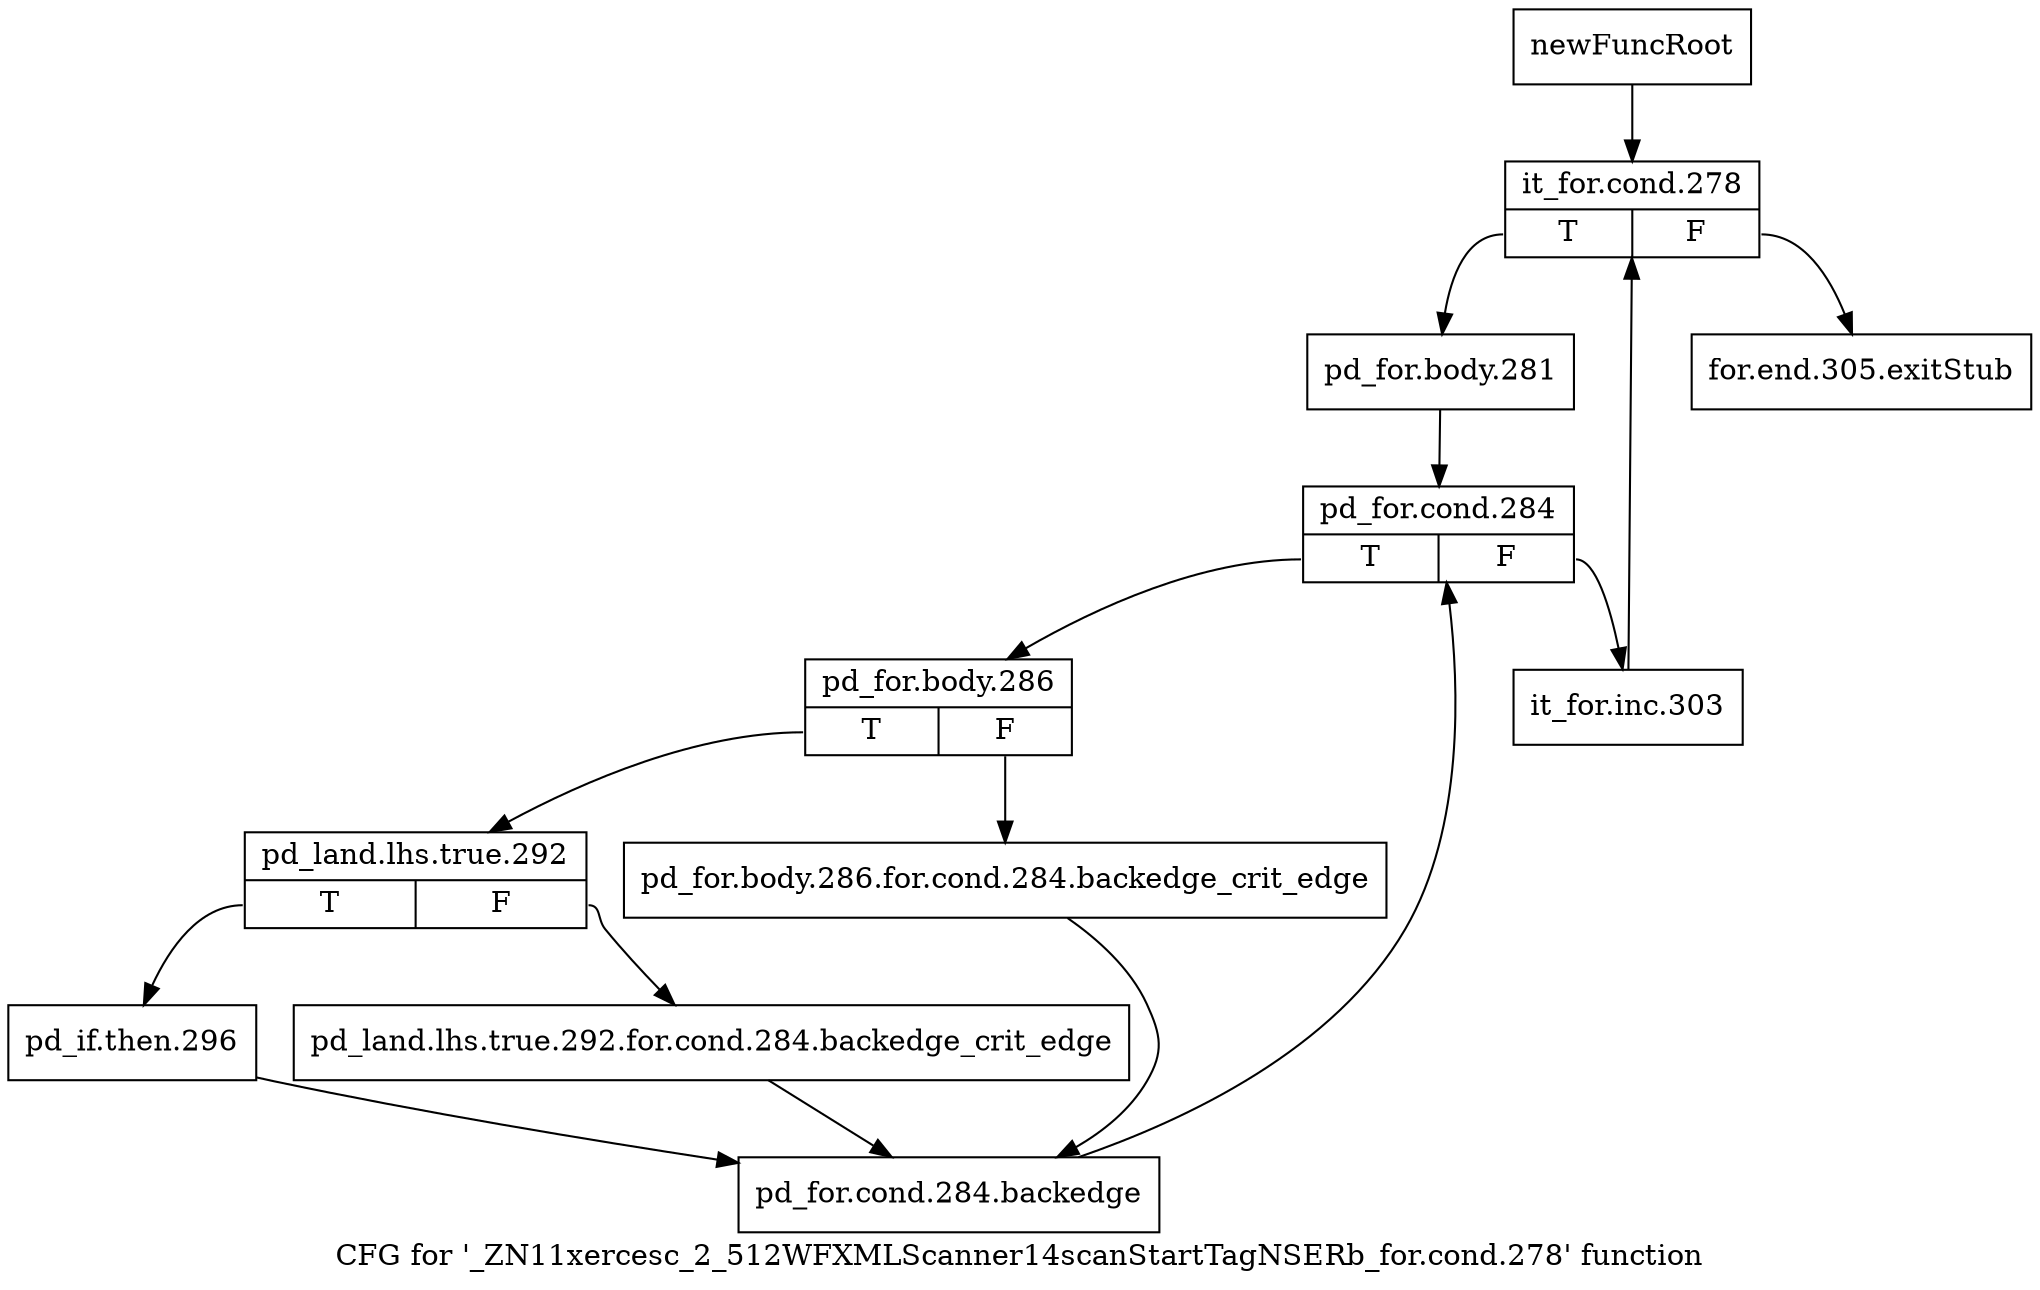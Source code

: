 digraph "CFG for '_ZN11xercesc_2_512WFXMLScanner14scanStartTagNSERb_for.cond.278' function" {
	label="CFG for '_ZN11xercesc_2_512WFXMLScanner14scanStartTagNSERb_for.cond.278' function";

	Node0x96b1bc0 [shape=record,label="{newFuncRoot}"];
	Node0x96b1bc0 -> Node0x96b1c60;
	Node0x96b1c10 [shape=record,label="{for.end.305.exitStub}"];
	Node0x96b1c60 [shape=record,label="{it_for.cond.278|{<s0>T|<s1>F}}"];
	Node0x96b1c60:s0 -> Node0x96b1cb0;
	Node0x96b1c60:s1 -> Node0x96b1c10;
	Node0x96b1cb0 [shape=record,label="{pd_for.body.281}"];
	Node0x96b1cb0 -> Node0x96b1d00;
	Node0x96b1d00 [shape=record,label="{pd_for.cond.284|{<s0>T|<s1>F}}"];
	Node0x96b1d00:s0 -> Node0x96b1da0;
	Node0x96b1d00:s1 -> Node0x96b1d50;
	Node0x96b1d50 [shape=record,label="{it_for.inc.303}"];
	Node0x96b1d50 -> Node0x96b1c60;
	Node0x96b1da0 [shape=record,label="{pd_for.body.286|{<s0>T|<s1>F}}"];
	Node0x96b1da0:s0 -> Node0x96b1e40;
	Node0x96b1da0:s1 -> Node0x96b1df0;
	Node0x96b1df0 [shape=record,label="{pd_for.body.286.for.cond.284.backedge_crit_edge}"];
	Node0x96b1df0 -> Node0x96b1f30;
	Node0x96b1e40 [shape=record,label="{pd_land.lhs.true.292|{<s0>T|<s1>F}}"];
	Node0x96b1e40:s0 -> Node0x96b1ee0;
	Node0x96b1e40:s1 -> Node0x96b1e90;
	Node0x96b1e90 [shape=record,label="{pd_land.lhs.true.292.for.cond.284.backedge_crit_edge}"];
	Node0x96b1e90 -> Node0x96b1f30;
	Node0x96b1ee0 [shape=record,label="{pd_if.then.296}"];
	Node0x96b1ee0 -> Node0x96b1f30;
	Node0x96b1f30 [shape=record,label="{pd_for.cond.284.backedge}"];
	Node0x96b1f30 -> Node0x96b1d00;
}
